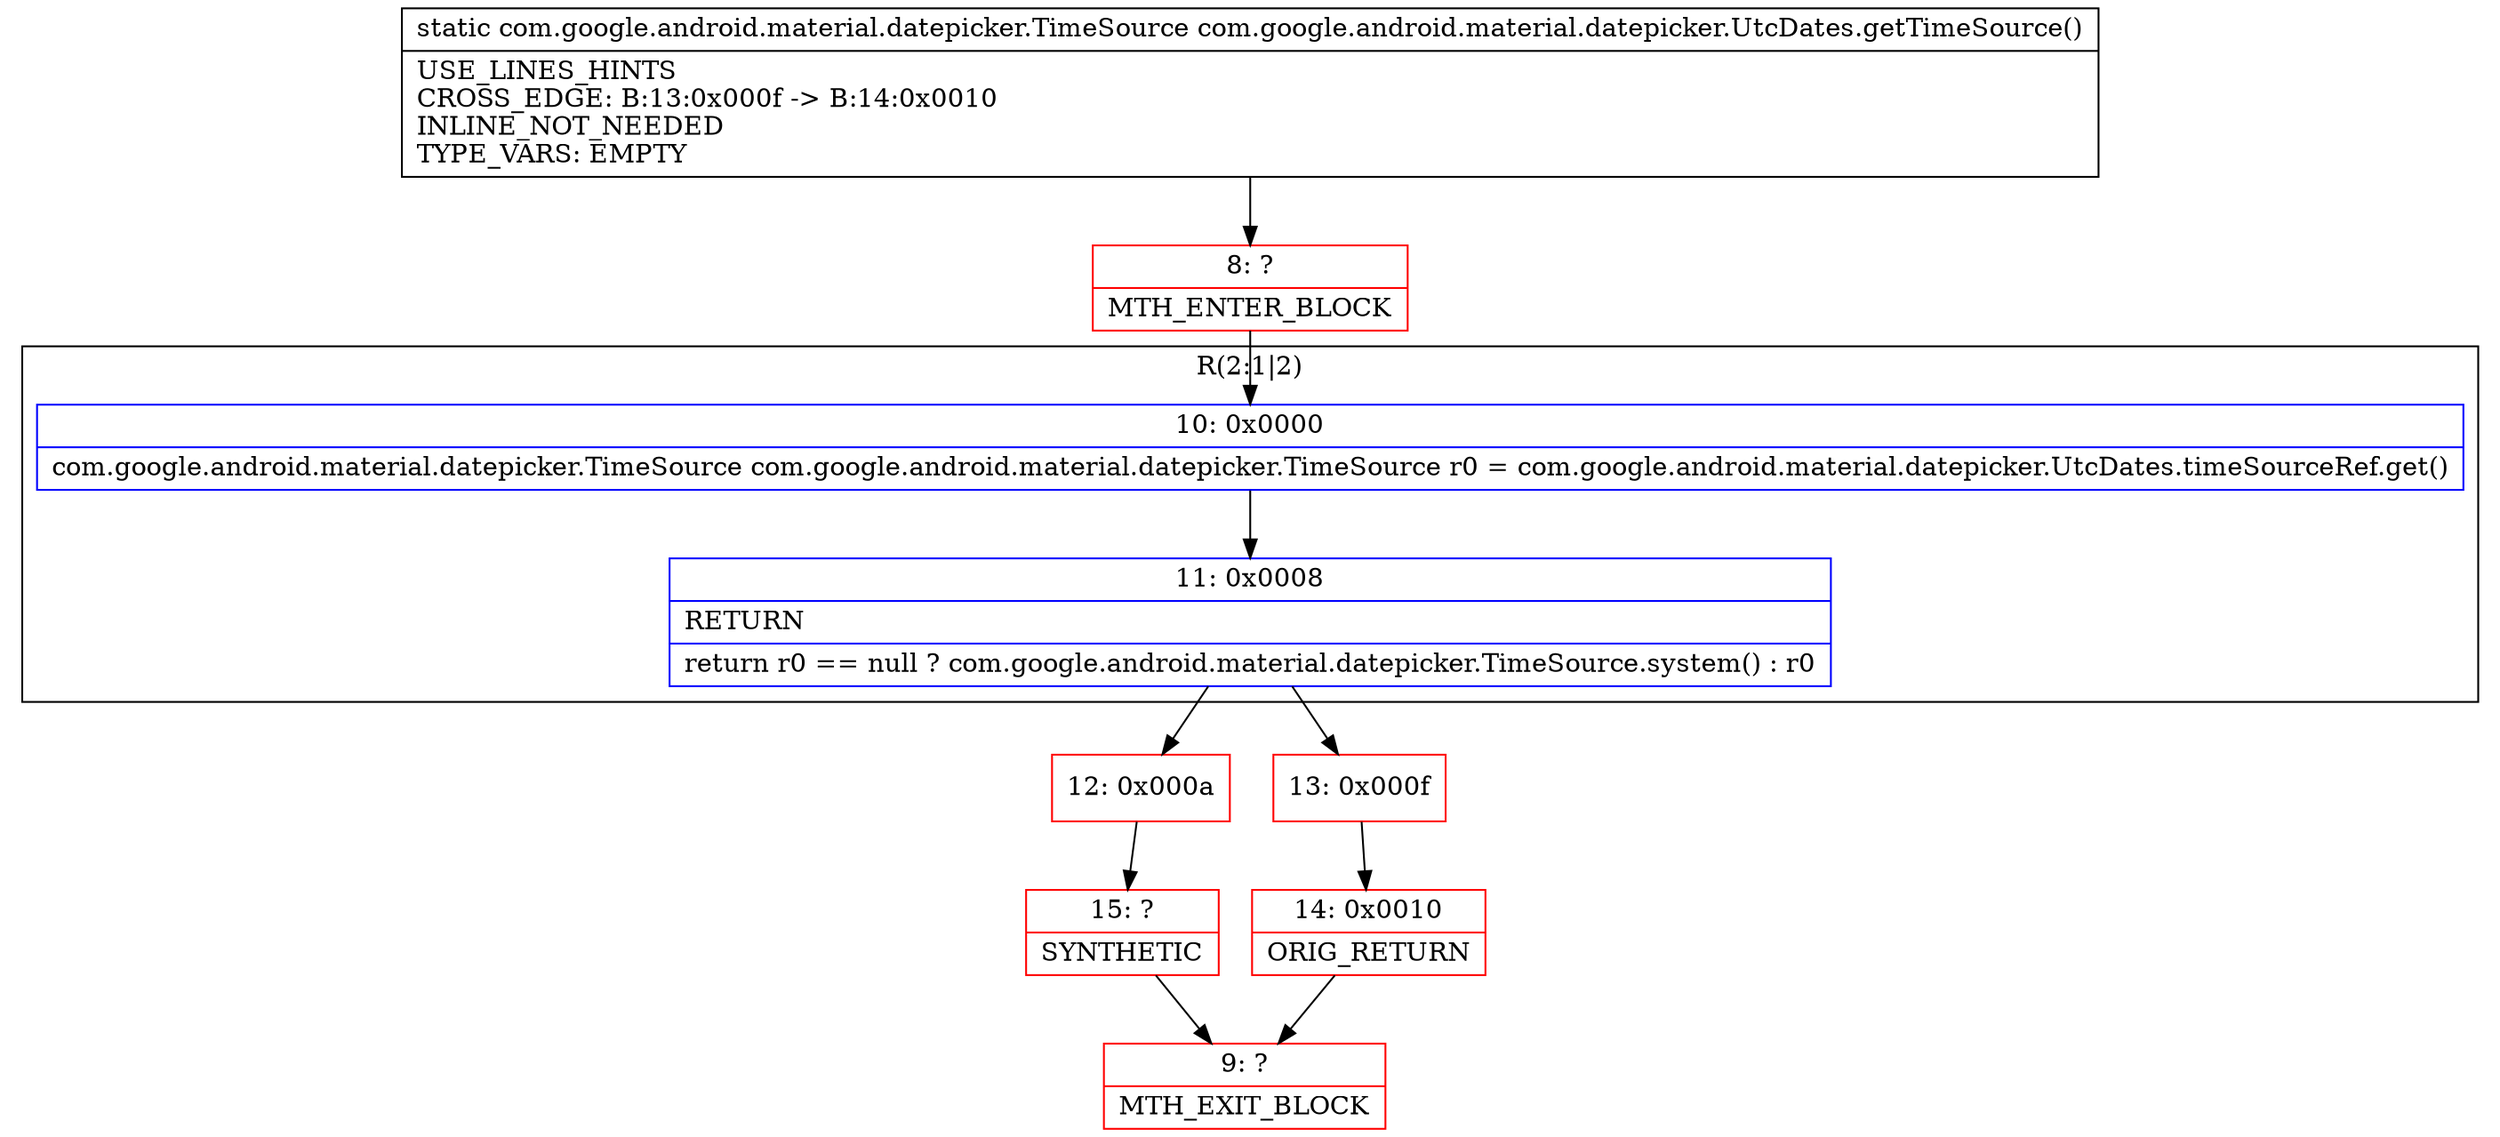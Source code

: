 digraph "CFG forcom.google.android.material.datepicker.UtcDates.getTimeSource()Lcom\/google\/android\/material\/datepicker\/TimeSource;" {
subgraph cluster_Region_663764415 {
label = "R(2:1|2)";
node [shape=record,color=blue];
Node_10 [shape=record,label="{10\:\ 0x0000|com.google.android.material.datepicker.TimeSource com.google.android.material.datepicker.TimeSource r0 = com.google.android.material.datepicker.UtcDates.timeSourceRef.get()\l}"];
Node_11 [shape=record,label="{11\:\ 0x0008|RETURN\l|return r0 == null ? com.google.android.material.datepicker.TimeSource.system() : r0\l}"];
}
Node_8 [shape=record,color=red,label="{8\:\ ?|MTH_ENTER_BLOCK\l}"];
Node_12 [shape=record,color=red,label="{12\:\ 0x000a}"];
Node_15 [shape=record,color=red,label="{15\:\ ?|SYNTHETIC\l}"];
Node_9 [shape=record,color=red,label="{9\:\ ?|MTH_EXIT_BLOCK\l}"];
Node_13 [shape=record,color=red,label="{13\:\ 0x000f}"];
Node_14 [shape=record,color=red,label="{14\:\ 0x0010|ORIG_RETURN\l}"];
MethodNode[shape=record,label="{static com.google.android.material.datepicker.TimeSource com.google.android.material.datepicker.UtcDates.getTimeSource()  | USE_LINES_HINTS\lCROSS_EDGE: B:13:0x000f \-\> B:14:0x0010\lINLINE_NOT_NEEDED\lTYPE_VARS: EMPTY\l}"];
MethodNode -> Node_8;Node_10 -> Node_11;
Node_11 -> Node_12;
Node_11 -> Node_13;
Node_8 -> Node_10;
Node_12 -> Node_15;
Node_15 -> Node_9;
Node_13 -> Node_14;
Node_14 -> Node_9;
}

